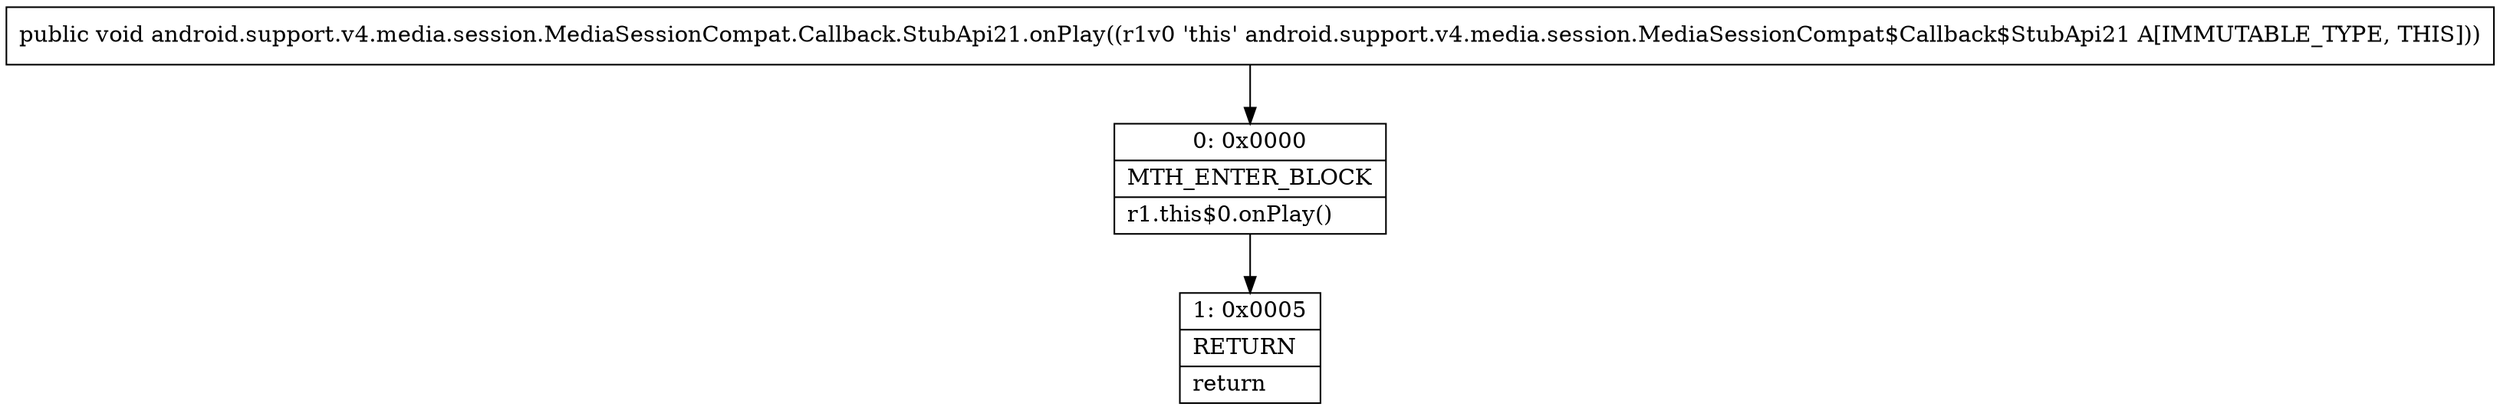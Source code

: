 digraph "CFG forandroid.support.v4.media.session.MediaSessionCompat.Callback.StubApi21.onPlay()V" {
Node_0 [shape=record,label="{0\:\ 0x0000|MTH_ENTER_BLOCK\l|r1.this$0.onPlay()\l}"];
Node_1 [shape=record,label="{1\:\ 0x0005|RETURN\l|return\l}"];
MethodNode[shape=record,label="{public void android.support.v4.media.session.MediaSessionCompat.Callback.StubApi21.onPlay((r1v0 'this' android.support.v4.media.session.MediaSessionCompat$Callback$StubApi21 A[IMMUTABLE_TYPE, THIS])) }"];
MethodNode -> Node_0;
Node_0 -> Node_1;
}

